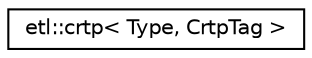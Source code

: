 digraph "Graphical Class Hierarchy"
{
  edge [fontname="Helvetica",fontsize="10",labelfontname="Helvetica",labelfontsize="10"];
  node [fontname="Helvetica",fontsize="10",shape=record];
  rankdir="LR";
  Node0 [label="etl::crtp\< Type, CrtpTag \>",height=0.2,width=0.4,color="black", fillcolor="white", style="filled",URL="$structetl_1_1crtp.html"];
}
